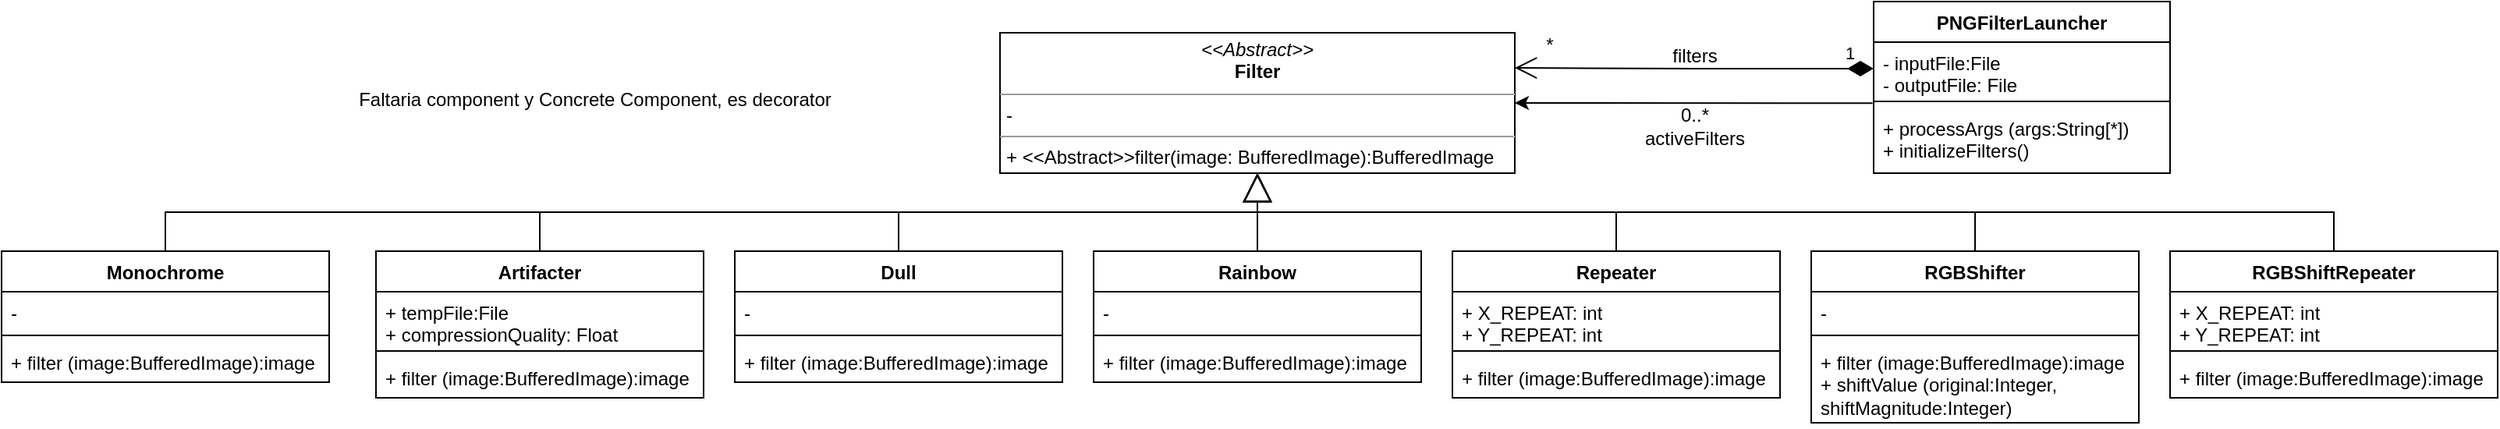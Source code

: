<mxfile version="21.7.5" type="device">
  <diagram name="Page-1" id="hsxVr3dvk6MPdpjrfwzh">
    <mxGraphModel dx="1844" dy="1240" grid="1" gridSize="10" guides="1" tooltips="1" connect="1" arrows="1" fold="1" page="1" pageScale="1" pageWidth="827" pageHeight="1169" math="0" shadow="0">
      <root>
        <mxCell id="0" />
        <mxCell id="1" parent="0" />
        <mxCell id="diVfrGNOAIoyVy6tK7go-1" value="&lt;p style=&quot;margin:0px;margin-top:4px;text-align:center;&quot;&gt;&lt;i&gt;&amp;lt;&amp;lt;Abstract&amp;gt;&amp;gt;&lt;/i&gt;&lt;br&gt;&lt;b&gt;Filter&lt;/b&gt;&lt;/p&gt;&lt;hr size=&quot;1&quot;&gt;&lt;p style=&quot;margin:0px;margin-left:4px;&quot;&gt;-&lt;/p&gt;&lt;hr size=&quot;1&quot;&gt;&lt;p style=&quot;margin:0px;margin-left:4px;&quot;&gt;+ &amp;lt;&amp;lt;Abstract&amp;gt;&amp;gt;filter(image: BufferedImage):BufferedImage&lt;/p&gt;" style="verticalAlign=top;align=left;overflow=fill;fontSize=12;fontFamily=Helvetica;html=1;whiteSpace=wrap;" parent="1" vertex="1">
          <mxGeometry x="510" y="40" width="330" height="90" as="geometry" />
        </mxCell>
        <mxCell id="diVfrGNOAIoyVy6tK7go-2" value="Artifacter" style="swimlane;fontStyle=1;align=center;verticalAlign=top;childLayout=stackLayout;horizontal=1;startSize=26;horizontalStack=0;resizeParent=1;resizeParentMax=0;resizeLast=0;collapsible=1;marginBottom=0;whiteSpace=wrap;html=1;" parent="1" vertex="1">
          <mxGeometry x="110" y="180" width="210" height="94" as="geometry" />
        </mxCell>
        <mxCell id="diVfrGNOAIoyVy6tK7go-3" value="+ tempFile:File&lt;br&gt;+ compressionQuality: Float" style="text;strokeColor=none;fillColor=none;align=left;verticalAlign=top;spacingLeft=4;spacingRight=4;overflow=hidden;rotatable=0;points=[[0,0.5],[1,0.5]];portConstraint=eastwest;whiteSpace=wrap;html=1;" parent="diVfrGNOAIoyVy6tK7go-2" vertex="1">
          <mxGeometry y="26" width="210" height="34" as="geometry" />
        </mxCell>
        <mxCell id="diVfrGNOAIoyVy6tK7go-4" value="" style="line;strokeWidth=1;fillColor=none;align=left;verticalAlign=middle;spacingTop=-1;spacingLeft=3;spacingRight=3;rotatable=0;labelPosition=right;points=[];portConstraint=eastwest;strokeColor=inherit;" parent="diVfrGNOAIoyVy6tK7go-2" vertex="1">
          <mxGeometry y="60" width="210" height="8" as="geometry" />
        </mxCell>
        <mxCell id="diVfrGNOAIoyVy6tK7go-5" value="+ filter (image:BufferedImage):image" style="text;strokeColor=none;fillColor=none;align=left;verticalAlign=top;spacingLeft=4;spacingRight=4;overflow=hidden;rotatable=0;points=[[0,0.5],[1,0.5]];portConstraint=eastwest;whiteSpace=wrap;html=1;" parent="diVfrGNOAIoyVy6tK7go-2" vertex="1">
          <mxGeometry y="68" width="210" height="26" as="geometry" />
        </mxCell>
        <mxCell id="diVfrGNOAIoyVy6tK7go-6" value="Dull" style="swimlane;fontStyle=1;align=center;verticalAlign=top;childLayout=stackLayout;horizontal=1;startSize=26;horizontalStack=0;resizeParent=1;resizeParentMax=0;resizeLast=0;collapsible=1;marginBottom=0;whiteSpace=wrap;html=1;" parent="1" vertex="1">
          <mxGeometry x="340" y="180" width="210" height="84" as="geometry" />
        </mxCell>
        <mxCell id="diVfrGNOAIoyVy6tK7go-7" value="-" style="text;strokeColor=none;fillColor=none;align=left;verticalAlign=top;spacingLeft=4;spacingRight=4;overflow=hidden;rotatable=0;points=[[0,0.5],[1,0.5]];portConstraint=eastwest;whiteSpace=wrap;html=1;" parent="diVfrGNOAIoyVy6tK7go-6" vertex="1">
          <mxGeometry y="26" width="210" height="24" as="geometry" />
        </mxCell>
        <mxCell id="diVfrGNOAIoyVy6tK7go-8" value="" style="line;strokeWidth=1;fillColor=none;align=left;verticalAlign=middle;spacingTop=-1;spacingLeft=3;spacingRight=3;rotatable=0;labelPosition=right;points=[];portConstraint=eastwest;strokeColor=inherit;" parent="diVfrGNOAIoyVy6tK7go-6" vertex="1">
          <mxGeometry y="50" width="210" height="8" as="geometry" />
        </mxCell>
        <mxCell id="diVfrGNOAIoyVy6tK7go-9" value="+ filter (image:BufferedImage):image" style="text;strokeColor=none;fillColor=none;align=left;verticalAlign=top;spacingLeft=4;spacingRight=4;overflow=hidden;rotatable=0;points=[[0,0.5],[1,0.5]];portConstraint=eastwest;whiteSpace=wrap;html=1;" parent="diVfrGNOAIoyVy6tK7go-6" vertex="1">
          <mxGeometry y="58" width="210" height="26" as="geometry" />
        </mxCell>
        <mxCell id="diVfrGNOAIoyVy6tK7go-10" value="Rainbow" style="swimlane;fontStyle=1;align=center;verticalAlign=top;childLayout=stackLayout;horizontal=1;startSize=26;horizontalStack=0;resizeParent=1;resizeParentMax=0;resizeLast=0;collapsible=1;marginBottom=0;whiteSpace=wrap;html=1;" parent="1" vertex="1">
          <mxGeometry x="570" y="180" width="210" height="84" as="geometry" />
        </mxCell>
        <mxCell id="diVfrGNOAIoyVy6tK7go-11" value="-" style="text;strokeColor=none;fillColor=none;align=left;verticalAlign=top;spacingLeft=4;spacingRight=4;overflow=hidden;rotatable=0;points=[[0,0.5],[1,0.5]];portConstraint=eastwest;whiteSpace=wrap;html=1;" parent="diVfrGNOAIoyVy6tK7go-10" vertex="1">
          <mxGeometry y="26" width="210" height="24" as="geometry" />
        </mxCell>
        <mxCell id="diVfrGNOAIoyVy6tK7go-12" value="" style="line;strokeWidth=1;fillColor=none;align=left;verticalAlign=middle;spacingTop=-1;spacingLeft=3;spacingRight=3;rotatable=0;labelPosition=right;points=[];portConstraint=eastwest;strokeColor=inherit;" parent="diVfrGNOAIoyVy6tK7go-10" vertex="1">
          <mxGeometry y="50" width="210" height="8" as="geometry" />
        </mxCell>
        <mxCell id="diVfrGNOAIoyVy6tK7go-13" value="+ filter (image:BufferedImage):image" style="text;strokeColor=none;fillColor=none;align=left;verticalAlign=top;spacingLeft=4;spacingRight=4;overflow=hidden;rotatable=0;points=[[0,0.5],[1,0.5]];portConstraint=eastwest;whiteSpace=wrap;html=1;" parent="diVfrGNOAIoyVy6tK7go-10" vertex="1">
          <mxGeometry y="58" width="210" height="26" as="geometry" />
        </mxCell>
        <mxCell id="diVfrGNOAIoyVy6tK7go-14" value="Repeater" style="swimlane;fontStyle=1;align=center;verticalAlign=top;childLayout=stackLayout;horizontal=1;startSize=26;horizontalStack=0;resizeParent=1;resizeParentMax=0;resizeLast=0;collapsible=1;marginBottom=0;whiteSpace=wrap;html=1;" parent="1" vertex="1">
          <mxGeometry x="800" y="180" width="210" height="94" as="geometry" />
        </mxCell>
        <mxCell id="diVfrGNOAIoyVy6tK7go-15" value="+ X_REPEAT: int&lt;br&gt;+ Y_REPEAT: int" style="text;strokeColor=none;fillColor=none;align=left;verticalAlign=top;spacingLeft=4;spacingRight=4;overflow=hidden;rotatable=0;points=[[0,0.5],[1,0.5]];portConstraint=eastwest;whiteSpace=wrap;html=1;" parent="diVfrGNOAIoyVy6tK7go-14" vertex="1">
          <mxGeometry y="26" width="210" height="34" as="geometry" />
        </mxCell>
        <mxCell id="diVfrGNOAIoyVy6tK7go-16" value="" style="line;strokeWidth=1;fillColor=none;align=left;verticalAlign=middle;spacingTop=-1;spacingLeft=3;spacingRight=3;rotatable=0;labelPosition=right;points=[];portConstraint=eastwest;strokeColor=inherit;" parent="diVfrGNOAIoyVy6tK7go-14" vertex="1">
          <mxGeometry y="60" width="210" height="8" as="geometry" />
        </mxCell>
        <mxCell id="diVfrGNOAIoyVy6tK7go-17" value="+ filter (image:BufferedImage):image" style="text;strokeColor=none;fillColor=none;align=left;verticalAlign=top;spacingLeft=4;spacingRight=4;overflow=hidden;rotatable=0;points=[[0,0.5],[1,0.5]];portConstraint=eastwest;whiteSpace=wrap;html=1;" parent="diVfrGNOAIoyVy6tK7go-14" vertex="1">
          <mxGeometry y="68" width="210" height="26" as="geometry" />
        </mxCell>
        <mxCell id="diVfrGNOAIoyVy6tK7go-18" value="RGBShifter" style="swimlane;fontStyle=1;align=center;verticalAlign=top;childLayout=stackLayout;horizontal=1;startSize=26;horizontalStack=0;resizeParent=1;resizeParentMax=0;resizeLast=0;collapsible=1;marginBottom=0;whiteSpace=wrap;html=1;" parent="1" vertex="1">
          <mxGeometry x="1030" y="180" width="210" height="110" as="geometry" />
        </mxCell>
        <mxCell id="diVfrGNOAIoyVy6tK7go-19" value="-" style="text;strokeColor=none;fillColor=none;align=left;verticalAlign=top;spacingLeft=4;spacingRight=4;overflow=hidden;rotatable=0;points=[[0,0.5],[1,0.5]];portConstraint=eastwest;whiteSpace=wrap;html=1;" parent="diVfrGNOAIoyVy6tK7go-18" vertex="1">
          <mxGeometry y="26" width="210" height="24" as="geometry" />
        </mxCell>
        <mxCell id="diVfrGNOAIoyVy6tK7go-20" value="" style="line;strokeWidth=1;fillColor=none;align=left;verticalAlign=middle;spacingTop=-1;spacingLeft=3;spacingRight=3;rotatable=0;labelPosition=right;points=[];portConstraint=eastwest;strokeColor=inherit;" parent="diVfrGNOAIoyVy6tK7go-18" vertex="1">
          <mxGeometry y="50" width="210" height="8" as="geometry" />
        </mxCell>
        <mxCell id="diVfrGNOAIoyVy6tK7go-21" value="+ filter (image:BufferedImage):image&lt;br&gt;+ shiftValue (original:Integer, shiftMagnitude:Integer)" style="text;strokeColor=none;fillColor=none;align=left;verticalAlign=top;spacingLeft=4;spacingRight=4;overflow=hidden;rotatable=0;points=[[0,0.5],[1,0.5]];portConstraint=eastwest;whiteSpace=wrap;html=1;" parent="diVfrGNOAIoyVy6tK7go-18" vertex="1">
          <mxGeometry y="58" width="210" height="52" as="geometry" />
        </mxCell>
        <mxCell id="diVfrGNOAIoyVy6tK7go-22" value="RGBShiftRepeater" style="swimlane;fontStyle=1;align=center;verticalAlign=top;childLayout=stackLayout;horizontal=1;startSize=26;horizontalStack=0;resizeParent=1;resizeParentMax=0;resizeLast=0;collapsible=1;marginBottom=0;whiteSpace=wrap;html=1;" parent="1" vertex="1">
          <mxGeometry x="1260" y="180" width="210" height="94" as="geometry" />
        </mxCell>
        <mxCell id="diVfrGNOAIoyVy6tK7go-23" value="+ X_REPEAT: int&lt;br&gt;+ Y_REPEAT: int" style="text;strokeColor=none;fillColor=none;align=left;verticalAlign=top;spacingLeft=4;spacingRight=4;overflow=hidden;rotatable=0;points=[[0,0.5],[1,0.5]];portConstraint=eastwest;whiteSpace=wrap;html=1;" parent="diVfrGNOAIoyVy6tK7go-22" vertex="1">
          <mxGeometry y="26" width="210" height="34" as="geometry" />
        </mxCell>
        <mxCell id="diVfrGNOAIoyVy6tK7go-24" value="" style="line;strokeWidth=1;fillColor=none;align=left;verticalAlign=middle;spacingTop=-1;spacingLeft=3;spacingRight=3;rotatable=0;labelPosition=right;points=[];portConstraint=eastwest;strokeColor=inherit;" parent="diVfrGNOAIoyVy6tK7go-22" vertex="1">
          <mxGeometry y="60" width="210" height="8" as="geometry" />
        </mxCell>
        <mxCell id="diVfrGNOAIoyVy6tK7go-25" value="+ filter (image:BufferedImage):image" style="text;strokeColor=none;fillColor=none;align=left;verticalAlign=top;spacingLeft=4;spacingRight=4;overflow=hidden;rotatable=0;points=[[0,0.5],[1,0.5]];portConstraint=eastwest;whiteSpace=wrap;html=1;" parent="diVfrGNOAIoyVy6tK7go-22" vertex="1">
          <mxGeometry y="68" width="210" height="26" as="geometry" />
        </mxCell>
        <mxCell id="diVfrGNOAIoyVy6tK7go-27" value="PNGFilterLauncher" style="swimlane;fontStyle=1;align=center;verticalAlign=top;childLayout=stackLayout;horizontal=1;startSize=26;horizontalStack=0;resizeParent=1;resizeParentMax=0;resizeLast=0;collapsible=1;marginBottom=0;whiteSpace=wrap;html=1;" parent="1" vertex="1">
          <mxGeometry x="1070" y="20" width="190" height="110" as="geometry" />
        </mxCell>
        <mxCell id="diVfrGNOAIoyVy6tK7go-28" value="- inputFile:File&lt;br&gt;- outputFile: File" style="text;strokeColor=none;fillColor=none;align=left;verticalAlign=top;spacingLeft=4;spacingRight=4;overflow=hidden;rotatable=0;points=[[0,0.5],[1,0.5]];portConstraint=eastwest;whiteSpace=wrap;html=1;" parent="diVfrGNOAIoyVy6tK7go-27" vertex="1">
          <mxGeometry y="26" width="190" height="34" as="geometry" />
        </mxCell>
        <mxCell id="diVfrGNOAIoyVy6tK7go-29" value="" style="line;strokeWidth=1;fillColor=none;align=left;verticalAlign=middle;spacingTop=-1;spacingLeft=3;spacingRight=3;rotatable=0;labelPosition=right;points=[];portConstraint=eastwest;strokeColor=inherit;" parent="diVfrGNOAIoyVy6tK7go-27" vertex="1">
          <mxGeometry y="60" width="190" height="8" as="geometry" />
        </mxCell>
        <mxCell id="diVfrGNOAIoyVy6tK7go-30" value="+ processArgs (args:String[*])&lt;br&gt;+ initializeFilters()" style="text;strokeColor=none;fillColor=none;align=left;verticalAlign=top;spacingLeft=4;spacingRight=4;overflow=hidden;rotatable=0;points=[[0,0.5],[1,0.5]];portConstraint=eastwest;whiteSpace=wrap;html=1;" parent="diVfrGNOAIoyVy6tK7go-27" vertex="1">
          <mxGeometry y="68" width="190" height="42" as="geometry" />
        </mxCell>
        <mxCell id="diVfrGNOAIoyVy6tK7go-31" value="1" style="endArrow=open;html=1;endSize=12;startArrow=diamondThin;startSize=14;startFill=1;edgeStyle=orthogonalEdgeStyle;align=left;verticalAlign=bottom;rounded=0;entryX=1;entryY=0.25;entryDx=0;entryDy=0;exitX=0;exitY=0.5;exitDx=0;exitDy=0;" parent="1" source="diVfrGNOAIoyVy6tK7go-28" target="diVfrGNOAIoyVy6tK7go-1" edge="1">
          <mxGeometry x="-0.827" y="-1" relative="1" as="geometry">
            <mxPoint x="810" y="180" as="sourcePoint" />
            <mxPoint x="970" y="180" as="targetPoint" />
            <mxPoint as="offset" />
          </mxGeometry>
        </mxCell>
        <mxCell id="diVfrGNOAIoyVy6tK7go-32" value="filters" style="text;html=1;align=center;verticalAlign=middle;resizable=0;points=[];autosize=1;strokeColor=none;fillColor=none;" parent="1" vertex="1">
          <mxGeometry x="930" y="40" width="50" height="30" as="geometry" />
        </mxCell>
        <mxCell id="diVfrGNOAIoyVy6tK7go-33" value="" style="endArrow=classic;html=1;rounded=0;entryX=1;entryY=0.5;entryDx=0;entryDy=0;exitX=-0.004;exitY=-0.068;exitDx=0;exitDy=0;exitPerimeter=0;" parent="1" source="diVfrGNOAIoyVy6tK7go-30" target="diVfrGNOAIoyVy6tK7go-1" edge="1">
          <mxGeometry width="50" height="50" relative="1" as="geometry">
            <mxPoint x="960" y="200" as="sourcePoint" />
            <mxPoint x="1010" y="150" as="targetPoint" />
          </mxGeometry>
        </mxCell>
        <mxCell id="diVfrGNOAIoyVy6tK7go-34" value="0..*&lt;br&gt;activeFilters" style="text;html=1;align=center;verticalAlign=middle;resizable=0;points=[];autosize=1;strokeColor=none;fillColor=none;" parent="1" vertex="1">
          <mxGeometry x="910" y="80" width="90" height="40" as="geometry" />
        </mxCell>
        <mxCell id="diVfrGNOAIoyVy6tK7go-35" value="" style="endArrow=block;endSize=16;endFill=0;html=1;rounded=0;exitX=0.5;exitY=0;exitDx=0;exitDy=0;entryX=0.5;entryY=1;entryDx=0;entryDy=0;edgeStyle=orthogonalEdgeStyle;" parent="1" source="diVfrGNOAIoyVy6tK7go-2" target="diVfrGNOAIoyVy6tK7go-1" edge="1">
          <mxGeometry width="160" relative="1" as="geometry">
            <mxPoint x="480" y="280" as="sourcePoint" />
            <mxPoint x="640" y="280" as="targetPoint" />
          </mxGeometry>
        </mxCell>
        <mxCell id="diVfrGNOAIoyVy6tK7go-36" value="" style="endArrow=block;endSize=16;endFill=0;html=1;rounded=0;exitX=0.5;exitY=0;exitDx=0;exitDy=0;entryX=0.5;entryY=1;entryDx=0;entryDy=0;edgeStyle=orthogonalEdgeStyle;" parent="1" source="diVfrGNOAIoyVy6tK7go-6" target="diVfrGNOAIoyVy6tK7go-1" edge="1">
          <mxGeometry width="160" relative="1" as="geometry">
            <mxPoint x="95" y="190" as="sourcePoint" />
            <mxPoint x="685" y="140" as="targetPoint" />
          </mxGeometry>
        </mxCell>
        <mxCell id="diVfrGNOAIoyVy6tK7go-37" value="" style="endArrow=block;endSize=16;endFill=0;html=1;rounded=0;exitX=0.5;exitY=0;exitDx=0;exitDy=0;entryX=0.5;entryY=1;entryDx=0;entryDy=0;edgeStyle=orthogonalEdgeStyle;" parent="1" source="diVfrGNOAIoyVy6tK7go-10" target="diVfrGNOAIoyVy6tK7go-1" edge="1">
          <mxGeometry width="160" relative="1" as="geometry">
            <mxPoint x="105" y="200" as="sourcePoint" />
            <mxPoint x="695" y="150" as="targetPoint" />
          </mxGeometry>
        </mxCell>
        <mxCell id="diVfrGNOAIoyVy6tK7go-38" value="" style="endArrow=block;endSize=16;endFill=0;html=1;rounded=0;exitX=0.5;exitY=0;exitDx=0;exitDy=0;entryX=0.5;entryY=1;entryDx=0;entryDy=0;edgeStyle=orthogonalEdgeStyle;" parent="1" source="diVfrGNOAIoyVy6tK7go-14" target="diVfrGNOAIoyVy6tK7go-1" edge="1">
          <mxGeometry width="160" relative="1" as="geometry">
            <mxPoint x="555" y="190" as="sourcePoint" />
            <mxPoint x="685" y="140" as="targetPoint" />
          </mxGeometry>
        </mxCell>
        <mxCell id="diVfrGNOAIoyVy6tK7go-39" value="" style="endArrow=block;endSize=16;endFill=0;html=1;rounded=0;exitX=0.5;exitY=0;exitDx=0;exitDy=0;entryX=0.5;entryY=1;entryDx=0;entryDy=0;edgeStyle=orthogonalEdgeStyle;" parent="1" source="diVfrGNOAIoyVy6tK7go-18" target="diVfrGNOAIoyVy6tK7go-1" edge="1">
          <mxGeometry width="160" relative="1" as="geometry">
            <mxPoint x="785" y="190" as="sourcePoint" />
            <mxPoint x="685" y="140" as="targetPoint" />
          </mxGeometry>
        </mxCell>
        <mxCell id="diVfrGNOAIoyVy6tK7go-40" value="" style="endArrow=block;endSize=16;endFill=0;html=1;rounded=0;exitX=0.5;exitY=0;exitDx=0;exitDy=0;entryX=0.5;entryY=1;entryDx=0;entryDy=0;edgeStyle=orthogonalEdgeStyle;" parent="1" source="diVfrGNOAIoyVy6tK7go-22" target="diVfrGNOAIoyVy6tK7go-1" edge="1">
          <mxGeometry width="160" relative="1" as="geometry">
            <mxPoint x="1015" y="190" as="sourcePoint" />
            <mxPoint x="685" y="140" as="targetPoint" />
          </mxGeometry>
        </mxCell>
        <mxCell id="diVfrGNOAIoyVy6tK7go-41" value="Monochrome" style="swimlane;fontStyle=1;align=center;verticalAlign=top;childLayout=stackLayout;horizontal=1;startSize=26;horizontalStack=0;resizeParent=1;resizeParentMax=0;resizeLast=0;collapsible=1;marginBottom=0;whiteSpace=wrap;html=1;" parent="1" vertex="1">
          <mxGeometry x="-130" y="180" width="210" height="84" as="geometry" />
        </mxCell>
        <mxCell id="diVfrGNOAIoyVy6tK7go-42" value="-" style="text;strokeColor=none;fillColor=none;align=left;verticalAlign=top;spacingLeft=4;spacingRight=4;overflow=hidden;rotatable=0;points=[[0,0.5],[1,0.5]];portConstraint=eastwest;whiteSpace=wrap;html=1;" parent="diVfrGNOAIoyVy6tK7go-41" vertex="1">
          <mxGeometry y="26" width="210" height="24" as="geometry" />
        </mxCell>
        <mxCell id="diVfrGNOAIoyVy6tK7go-43" value="" style="line;strokeWidth=1;fillColor=none;align=left;verticalAlign=middle;spacingTop=-1;spacingLeft=3;spacingRight=3;rotatable=0;labelPosition=right;points=[];portConstraint=eastwest;strokeColor=inherit;" parent="diVfrGNOAIoyVy6tK7go-41" vertex="1">
          <mxGeometry y="50" width="210" height="8" as="geometry" />
        </mxCell>
        <mxCell id="diVfrGNOAIoyVy6tK7go-44" value="+ filter (image:BufferedImage):image" style="text;strokeColor=none;fillColor=none;align=left;verticalAlign=top;spacingLeft=4;spacingRight=4;overflow=hidden;rotatable=0;points=[[0,0.5],[1,0.5]];portConstraint=eastwest;whiteSpace=wrap;html=1;" parent="diVfrGNOAIoyVy6tK7go-41" vertex="1">
          <mxGeometry y="58" width="210" height="26" as="geometry" />
        </mxCell>
        <mxCell id="diVfrGNOAIoyVy6tK7go-45" value="" style="endArrow=block;endSize=16;endFill=0;html=1;rounded=0;exitX=0.5;exitY=0;exitDx=0;exitDy=0;entryX=0.5;entryY=1;entryDx=0;entryDy=0;edgeStyle=orthogonalEdgeStyle;" parent="1" source="diVfrGNOAIoyVy6tK7go-41" target="diVfrGNOAIoyVy6tK7go-1" edge="1">
          <mxGeometry width="160" relative="1" as="geometry">
            <mxPoint x="95" y="190" as="sourcePoint" />
            <mxPoint x="685" y="140" as="targetPoint" />
          </mxGeometry>
        </mxCell>
        <mxCell id="h8p_ooch-vb9wo6XmdsL-1" value="*" style="text;html=1;align=center;verticalAlign=middle;resizable=0;points=[];autosize=1;strokeColor=none;fillColor=none;" parent="1" vertex="1">
          <mxGeometry x="847" y="33" width="30" height="30" as="geometry" />
        </mxCell>
        <mxCell id="h8p_ooch-vb9wo6XmdsL-2" value="Faltaria component y Concrete Component, es decorator" style="text;html=1;align=center;verticalAlign=middle;resizable=0;points=[];autosize=1;strokeColor=none;fillColor=none;" parent="1" vertex="1">
          <mxGeometry x="85" y="68" width="330" height="30" as="geometry" />
        </mxCell>
      </root>
    </mxGraphModel>
  </diagram>
</mxfile>

